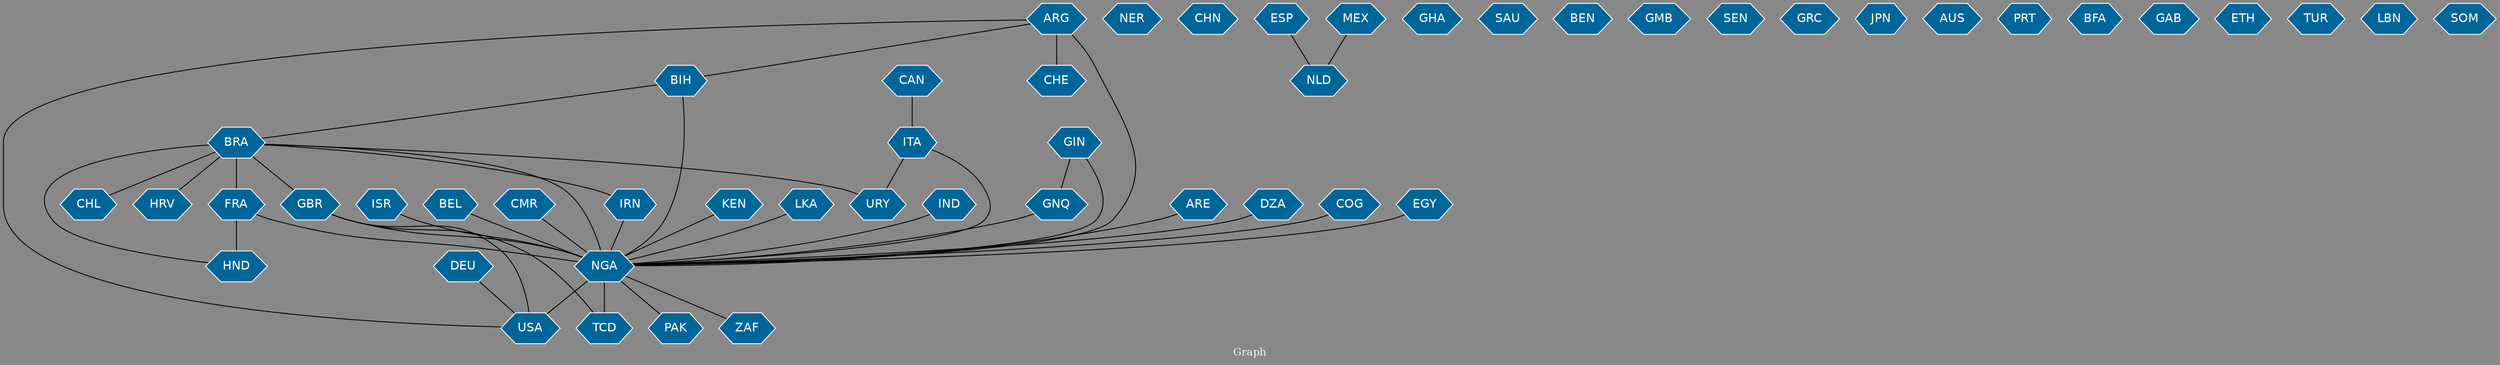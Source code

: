 // Countries together in item graph
graph {
	graph [bgcolor="#888888" fontcolor=white fontsize=12 label="Graph" outputorder=edgesfirst overlap=prism]
	node [color=white fillcolor="#006699" fontcolor=white fontname=Helvetica shape=hexagon style=filled]
	edge [arrowhead=open color=black fontcolor=white fontname=Courier fontsize=12]
		NGA [label=NGA]
		ARG [label=ARG]
		ITA [label=ITA]
		NER [label=NER]
		GBR [label=GBR]
		DEU [label=DEU]
		HRV [label=HRV]
		CHN [label=CHN]
		ESP [label=ESP]
		IRN [label=IRN]
		BEL [label=BEL]
		CMR [label=CMR]
		PAK [label=PAK]
		GHA [label=GHA]
		KEN [label=KEN]
		LKA [label=LKA]
		BIH [label=BIH]
		GNQ [label=GNQ]
		URY [label=URY]
		BRA [label=BRA]
		IND [label=IND]
		CHE [label=CHE]
		FRA [label=FRA]
		SAU [label=SAU]
		ARE [label=ARE]
		USA [label=USA]
		BEN [label=BEN]
		GMB [label=GMB]
		HND [label=HND]
		SEN [label=SEN]
		MEX [label=MEX]
		NLD [label=NLD]
		GRC [label=GRC]
		JPN [label=JPN]
		AUS [label=AUS]
		DZA [label=DZA]
		GIN [label=GIN]
		PRT [label=PRT]
		BFA [label=BFA]
		ZAF [label=ZAF]
		GAB [label=GAB]
		CHL [label=CHL]
		COG [label=COG]
		ETH [label=ETH]
		TUR [label=TUR]
		TCD [label=TCD]
		LBN [label=LBN]
		CAN [label=CAN]
		EGY [label=EGY]
		ISR [label=ISR]
		SOM [label=SOM]
			ARG -- CHE [weight=1]
			BRA -- HND [weight=1]
			NGA -- USA [weight=8]
			BRA -- FRA [weight=1]
			IND -- NGA [weight=1]
			BRA -- HRV [weight=2]
			KEN -- NGA [weight=1]
			CAN -- ITA [weight=1]
			ARE -- NGA [weight=1]
			BRA -- NGA [weight=2]
			ARG -- USA [weight=1]
			GIN -- GNQ [weight=1]
			FRA -- NGA [weight=2]
			BRA -- CHL [weight=3]
			ESP -- NLD [weight=1]
			BRA -- GBR [weight=1]
			COG -- NGA [weight=1]
			IRN -- NGA [weight=3]
			BRA -- IRN [weight=1]
			EGY -- NGA [weight=1]
			NGA -- ZAF [weight=1]
			GBR -- TCD [weight=1]
			ARG -- NGA [weight=2]
			GIN -- NGA [weight=1]
			MEX -- NLD [weight=1]
			BIH -- BRA [weight=1]
			DEU -- USA [weight=1]
			DZA -- NGA [weight=1]
			GBR -- NGA [weight=7]
			FRA -- HND [weight=2]
			BEL -- NGA [weight=1]
			GNQ -- NGA [weight=1]
			LKA -- NGA [weight=1]
			BRA -- URY [weight=1]
			ITA -- URY [weight=1]
			NGA -- TCD [weight=1]
			GBR -- USA [weight=1]
			NGA -- PAK [weight=3]
			ISR -- NGA [weight=1]
			ARG -- BIH [weight=1]
			ITA -- NGA [weight=1]
			CMR -- NGA [weight=1]
			BIH -- NGA [weight=2]
}